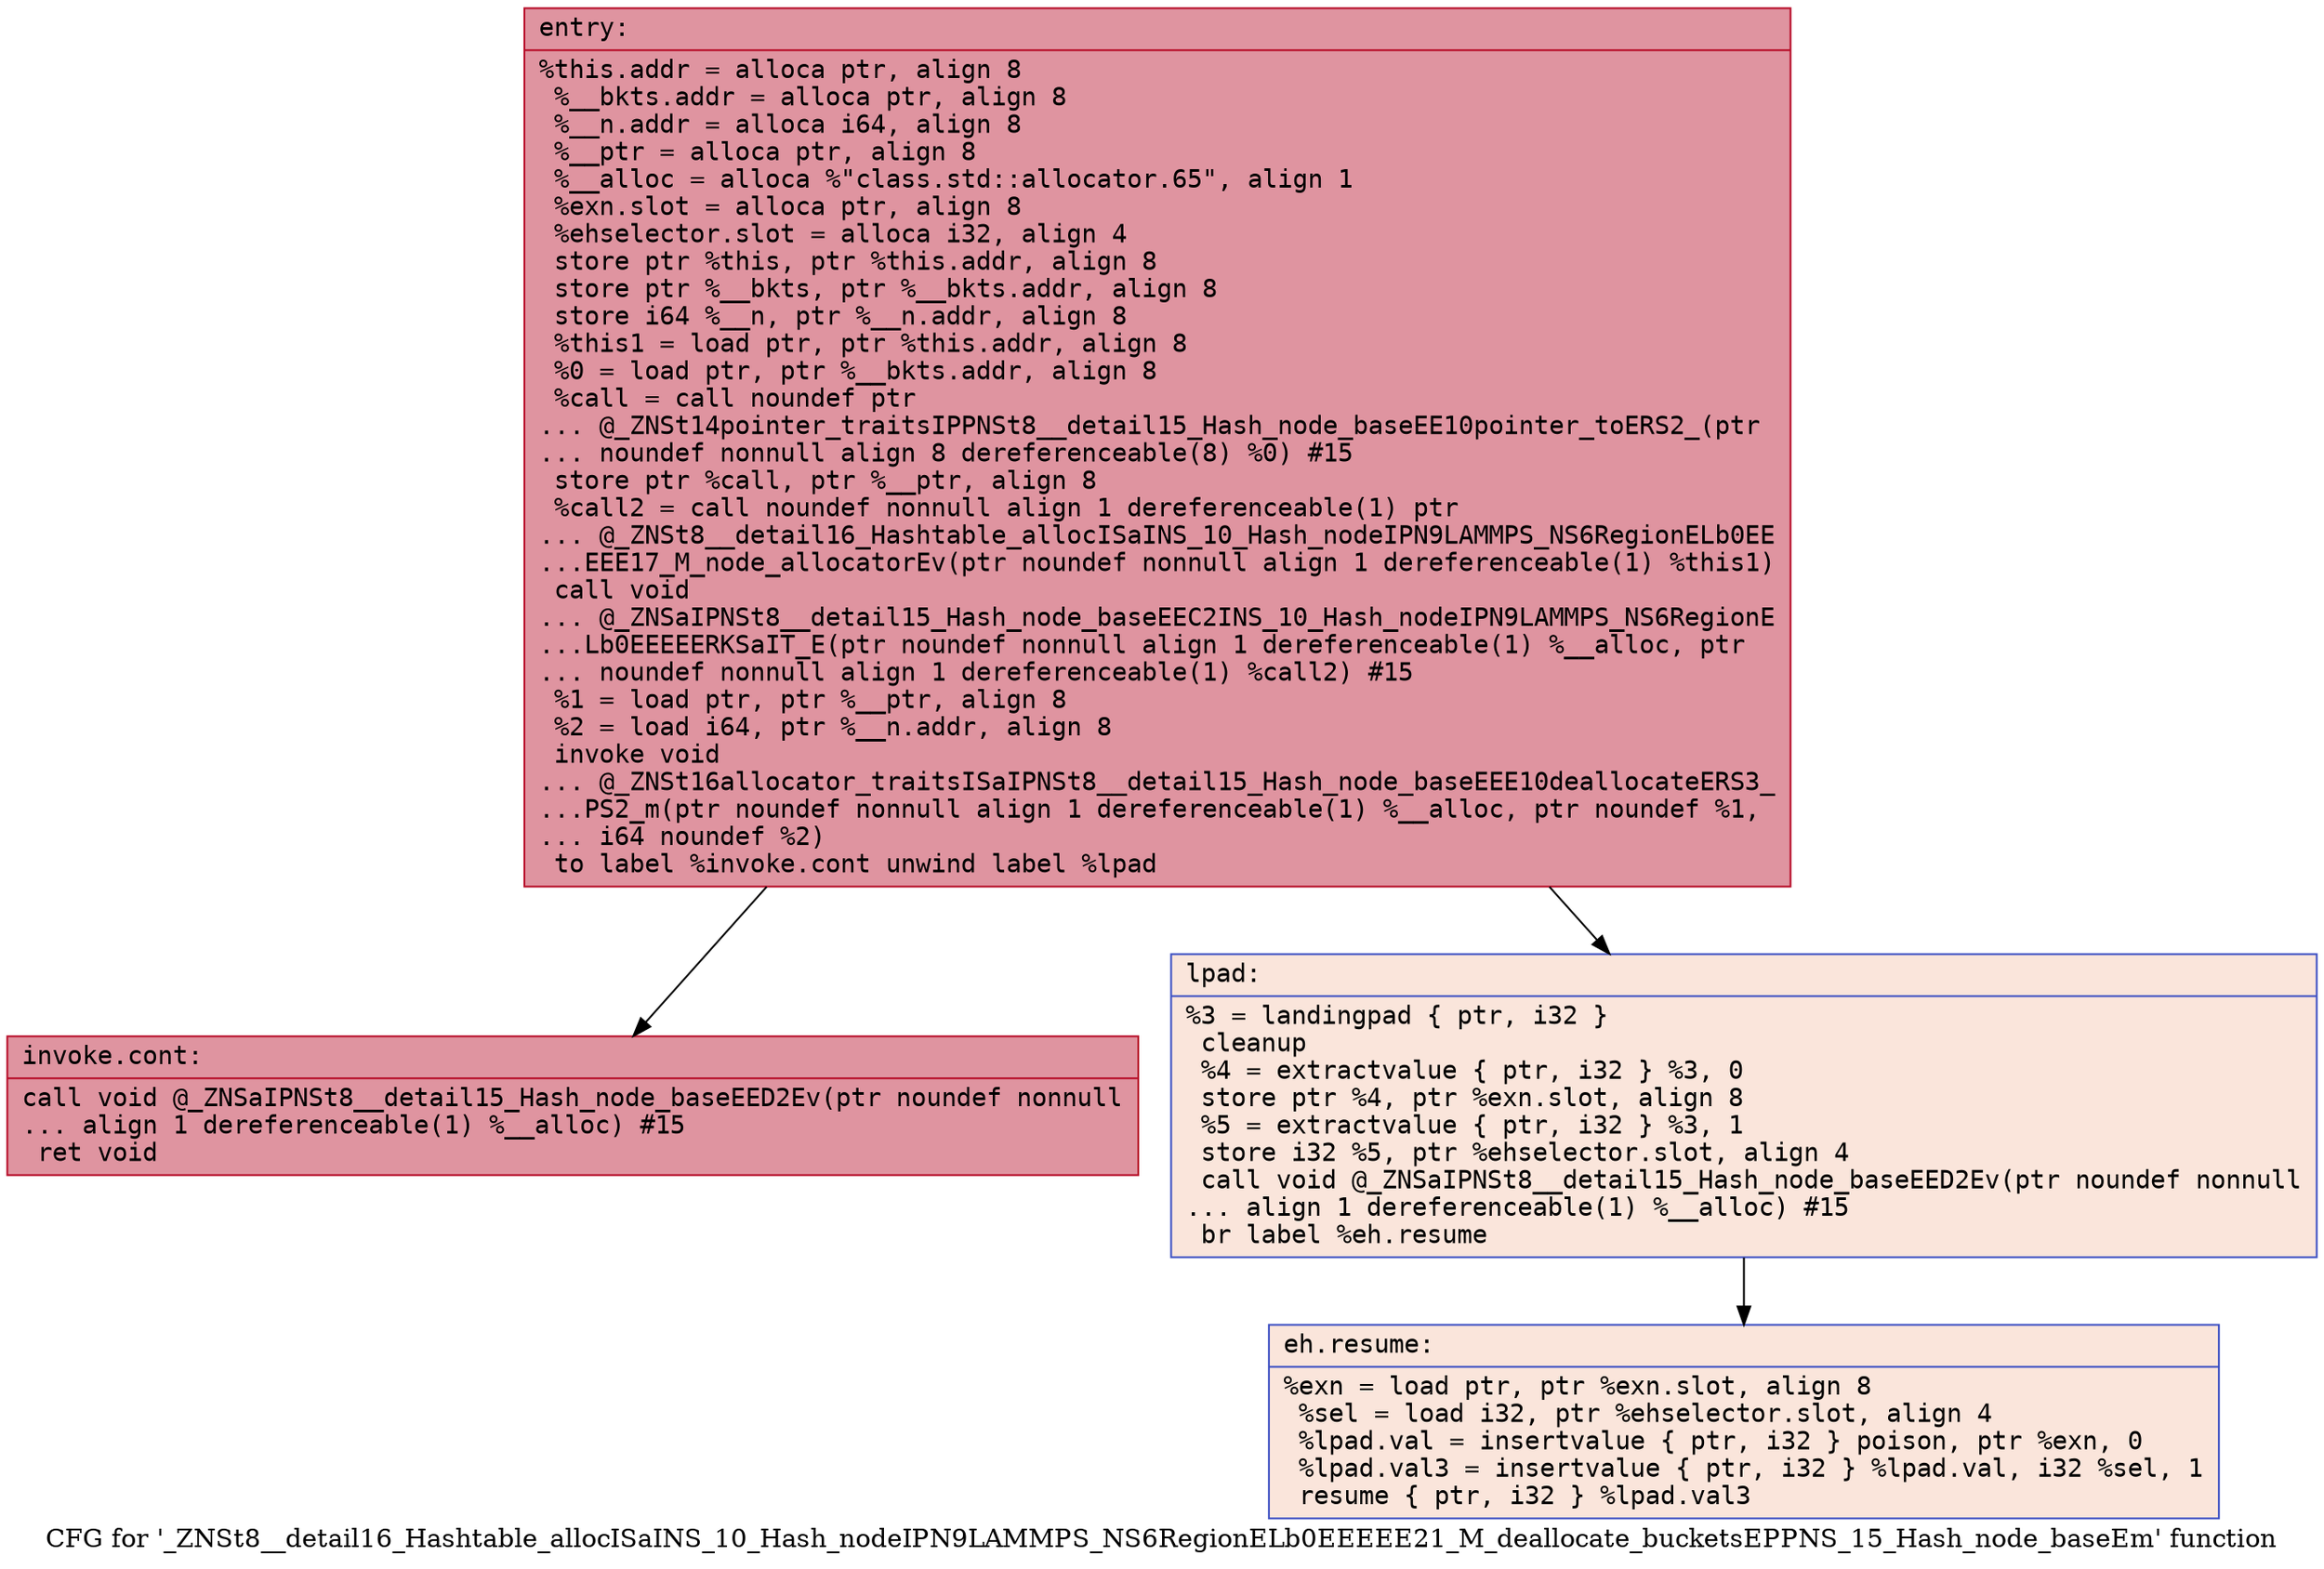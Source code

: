 digraph "CFG for '_ZNSt8__detail16_Hashtable_allocISaINS_10_Hash_nodeIPN9LAMMPS_NS6RegionELb0EEEEE21_M_deallocate_bucketsEPPNS_15_Hash_node_baseEm' function" {
	label="CFG for '_ZNSt8__detail16_Hashtable_allocISaINS_10_Hash_nodeIPN9LAMMPS_NS6RegionELb0EEEEE21_M_deallocate_bucketsEPPNS_15_Hash_node_baseEm' function";

	Node0x561837eadde0 [shape=record,color="#b70d28ff", style=filled, fillcolor="#b70d2870" fontname="Courier",label="{entry:\l|  %this.addr = alloca ptr, align 8\l  %__bkts.addr = alloca ptr, align 8\l  %__n.addr = alloca i64, align 8\l  %__ptr = alloca ptr, align 8\l  %__alloc = alloca %\"class.std::allocator.65\", align 1\l  %exn.slot = alloca ptr, align 8\l  %ehselector.slot = alloca i32, align 4\l  store ptr %this, ptr %this.addr, align 8\l  store ptr %__bkts, ptr %__bkts.addr, align 8\l  store i64 %__n, ptr %__n.addr, align 8\l  %this1 = load ptr, ptr %this.addr, align 8\l  %0 = load ptr, ptr %__bkts.addr, align 8\l  %call = call noundef ptr\l... @_ZNSt14pointer_traitsIPPNSt8__detail15_Hash_node_baseEE10pointer_toERS2_(ptr\l... noundef nonnull align 8 dereferenceable(8) %0) #15\l  store ptr %call, ptr %__ptr, align 8\l  %call2 = call noundef nonnull align 1 dereferenceable(1) ptr\l... @_ZNSt8__detail16_Hashtable_allocISaINS_10_Hash_nodeIPN9LAMMPS_NS6RegionELb0EE\l...EEE17_M_node_allocatorEv(ptr noundef nonnull align 1 dereferenceable(1) %this1)\l  call void\l... @_ZNSaIPNSt8__detail15_Hash_node_baseEEC2INS_10_Hash_nodeIPN9LAMMPS_NS6RegionE\l...Lb0EEEEERKSaIT_E(ptr noundef nonnull align 1 dereferenceable(1) %__alloc, ptr\l... noundef nonnull align 1 dereferenceable(1) %call2) #15\l  %1 = load ptr, ptr %__ptr, align 8\l  %2 = load i64, ptr %__n.addr, align 8\l  invoke void\l... @_ZNSt16allocator_traitsISaIPNSt8__detail15_Hash_node_baseEEE10deallocateERS3_\l...PS2_m(ptr noundef nonnull align 1 dereferenceable(1) %__alloc, ptr noundef %1,\l... i64 noundef %2)\l          to label %invoke.cont unwind label %lpad\l}"];
	Node0x561837eadde0 -> Node0x561837eaee30[tooltip="entry -> invoke.cont\nProbability 100.00%" ];
	Node0x561837eadde0 -> Node0x561837eaef10[tooltip="entry -> lpad\nProbability 0.00%" ];
	Node0x561837eaee30 [shape=record,color="#b70d28ff", style=filled, fillcolor="#b70d2870" fontname="Courier",label="{invoke.cont:\l|  call void @_ZNSaIPNSt8__detail15_Hash_node_baseEED2Ev(ptr noundef nonnull\l... align 1 dereferenceable(1) %__alloc) #15\l  ret void\l}"];
	Node0x561837eaef10 [shape=record,color="#3d50c3ff", style=filled, fillcolor="#f4c5ad70" fontname="Courier",label="{lpad:\l|  %3 = landingpad \{ ptr, i32 \}\l          cleanup\l  %4 = extractvalue \{ ptr, i32 \} %3, 0\l  store ptr %4, ptr %exn.slot, align 8\l  %5 = extractvalue \{ ptr, i32 \} %3, 1\l  store i32 %5, ptr %ehselector.slot, align 4\l  call void @_ZNSaIPNSt8__detail15_Hash_node_baseEED2Ev(ptr noundef nonnull\l... align 1 dereferenceable(1) %__alloc) #15\l  br label %eh.resume\l}"];
	Node0x561837eaef10 -> Node0x561837eaf690[tooltip="lpad -> eh.resume\nProbability 100.00%" ];
	Node0x561837eaf690 [shape=record,color="#3d50c3ff", style=filled, fillcolor="#f4c5ad70" fontname="Courier",label="{eh.resume:\l|  %exn = load ptr, ptr %exn.slot, align 8\l  %sel = load i32, ptr %ehselector.slot, align 4\l  %lpad.val = insertvalue \{ ptr, i32 \} poison, ptr %exn, 0\l  %lpad.val3 = insertvalue \{ ptr, i32 \} %lpad.val, i32 %sel, 1\l  resume \{ ptr, i32 \} %lpad.val3\l}"];
}
